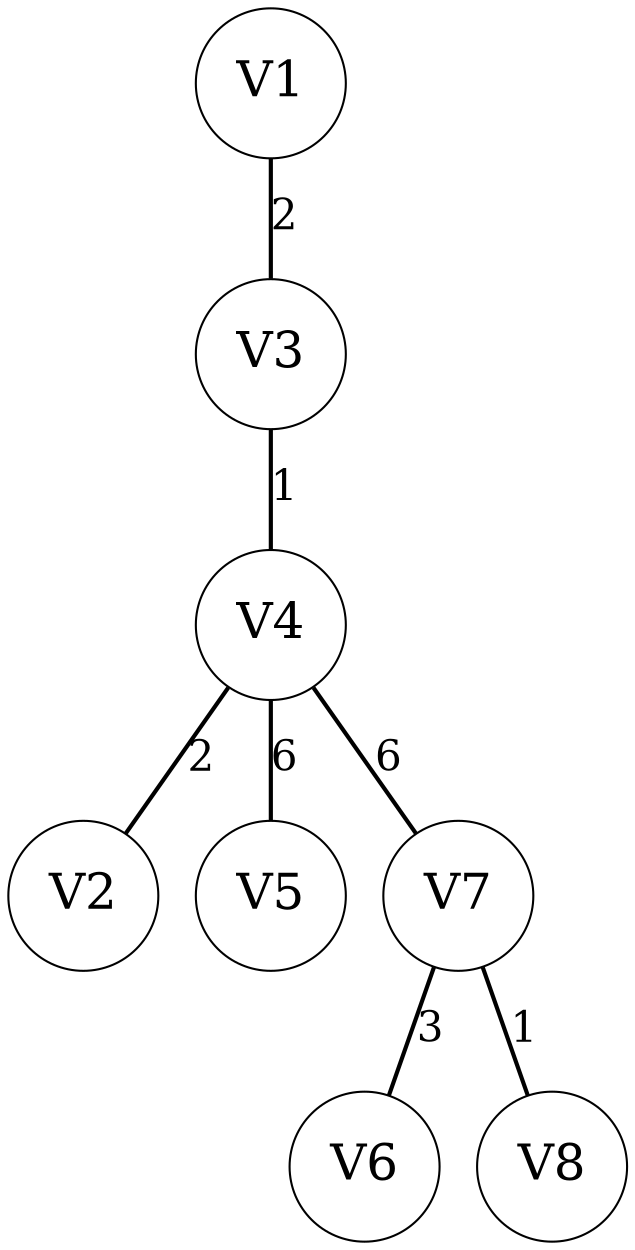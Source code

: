 graph "grafo" {
node [width=1.0,height=1.0];
N1 [label="V1",fontsize=24];
N2 [label="V2",fontsize=24];
N3 [label="V3",fontsize=24];
N4 [label="V4",fontsize=24];
N5 [label="V5",fontsize=24];
N6 [label="V6",fontsize=24];
N7 [label="V7",fontsize=24];
N8 [label="V8",fontsize=24];
N4 -- N2 [label=2,weight=1,style="setlinewidth(2.0)",fontsize=20];
N1 -- N3 [label=2,weight=1,style="setlinewidth(2.0)",fontsize=20];
N3 -- N4 [label=1,weight=1,style="setlinewidth(2.0)",fontsize=20];
N4 -- N5 [label=6,weight=1,style="setlinewidth(2.0)",fontsize=20];
N7 -- N6 [label=3,weight=1,style="setlinewidth(2.0)",fontsize=20];
N4 -- N7 [label=6,weight=1,style="setlinewidth(2.0)",fontsize=20];
N7 -- N8 [label=1,weight=1,style="setlinewidth(2.0)",fontsize=20];
}